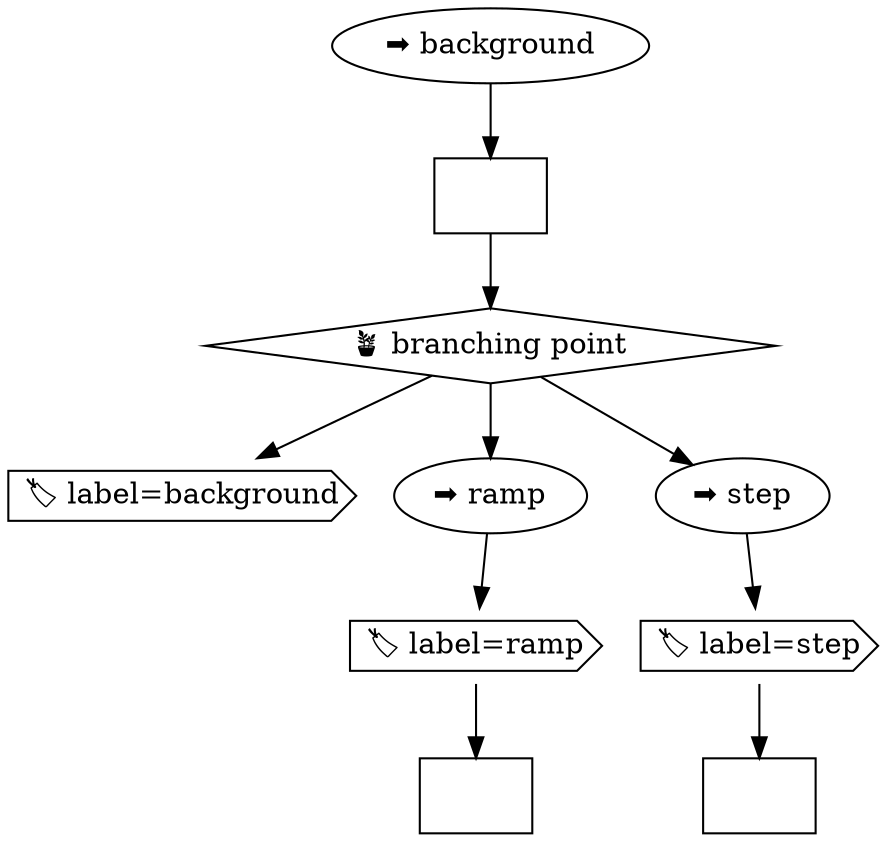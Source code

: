 digraph tree {
    "0x0" [label="➡️ background" tooltip="{
    'background.offset': 0.0,
    'background.signal_length': 256,
    'background.strength': 0.1
}"];
    "0x1" [label="" shape=box image="background-samples.gif" imagescale=true];
    "0x2" [label="🪴 branching point" shape=diamond tooltip="[0.333, 0.333, 0.333]"];
    "0x3" [label="🏷️ label=background" shape=cds];
    "0x4" [label="➡️ ramp" tooltip="{'ramp.height': 1.0, 'ramp.length': 128}"];
    "0x5" [label="🏷️ label=ramp" shape=cds];
    "0x6" [label="" shape=box image="ramp-samples.gif" imagescale=true];
    "0x7" [label="➡️ step" tooltip="{'step.kernel_size': 10, 'step.length': 128}"];
    "0x8" [label="🏷️ label=step" shape=cds];
    "0x9" [label="" shape=box image="step-samples.gif" imagescale=true];
    "0x0" -> "0x1";
    "0x1" -> "0x2";
    "0x2" -> "0x3";
    "0x2" -> "0x4";
    "0x2" -> "0x7";
    "0x4" -> "0x5";
    "0x5" -> "0x6";
    "0x7" -> "0x8";
    "0x8" -> "0x9";
}
